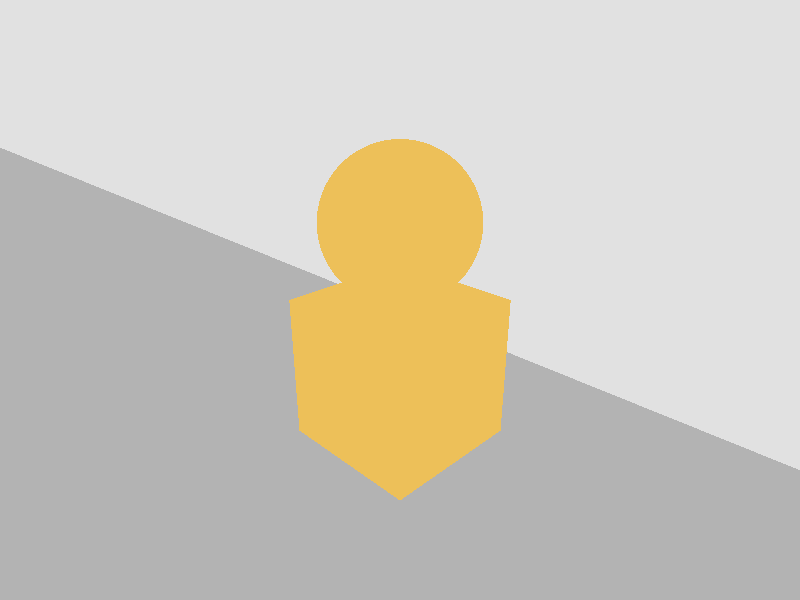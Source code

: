 #version 3.7;
global_settings { assumed_gamma 1.0 }

/* Adapted from the tutorial found here:
http://povray.pl/tutorial.php?s=1,4,20
*/

#include "colors.inc" 
 
#declare ObjFinish = finish { reflection 1 diffuse 0 ambient 0 }

light_source { <-1000, 1000,-1000> color Flesh }
light_source { < 1000, 1000,-1000> color White } 

camera { location < 50, 50, -50> look_at < 0, 20, 0> } 

// Construct a background
plane { y,  0 texture { pigment {Gray45} } } 
plane { z, 30 texture { pigment {Gray75} } finish {ObjFinish} }
background { color Gray45 }

// Add the shape
box { < 10, 0, 10> <-10, 20, -10> 
    texture { pigment {CoolCopper} } 
    }
sphere { < 0, 30, 0> 10
    texture { pigment {CoolCopper} }
    }



